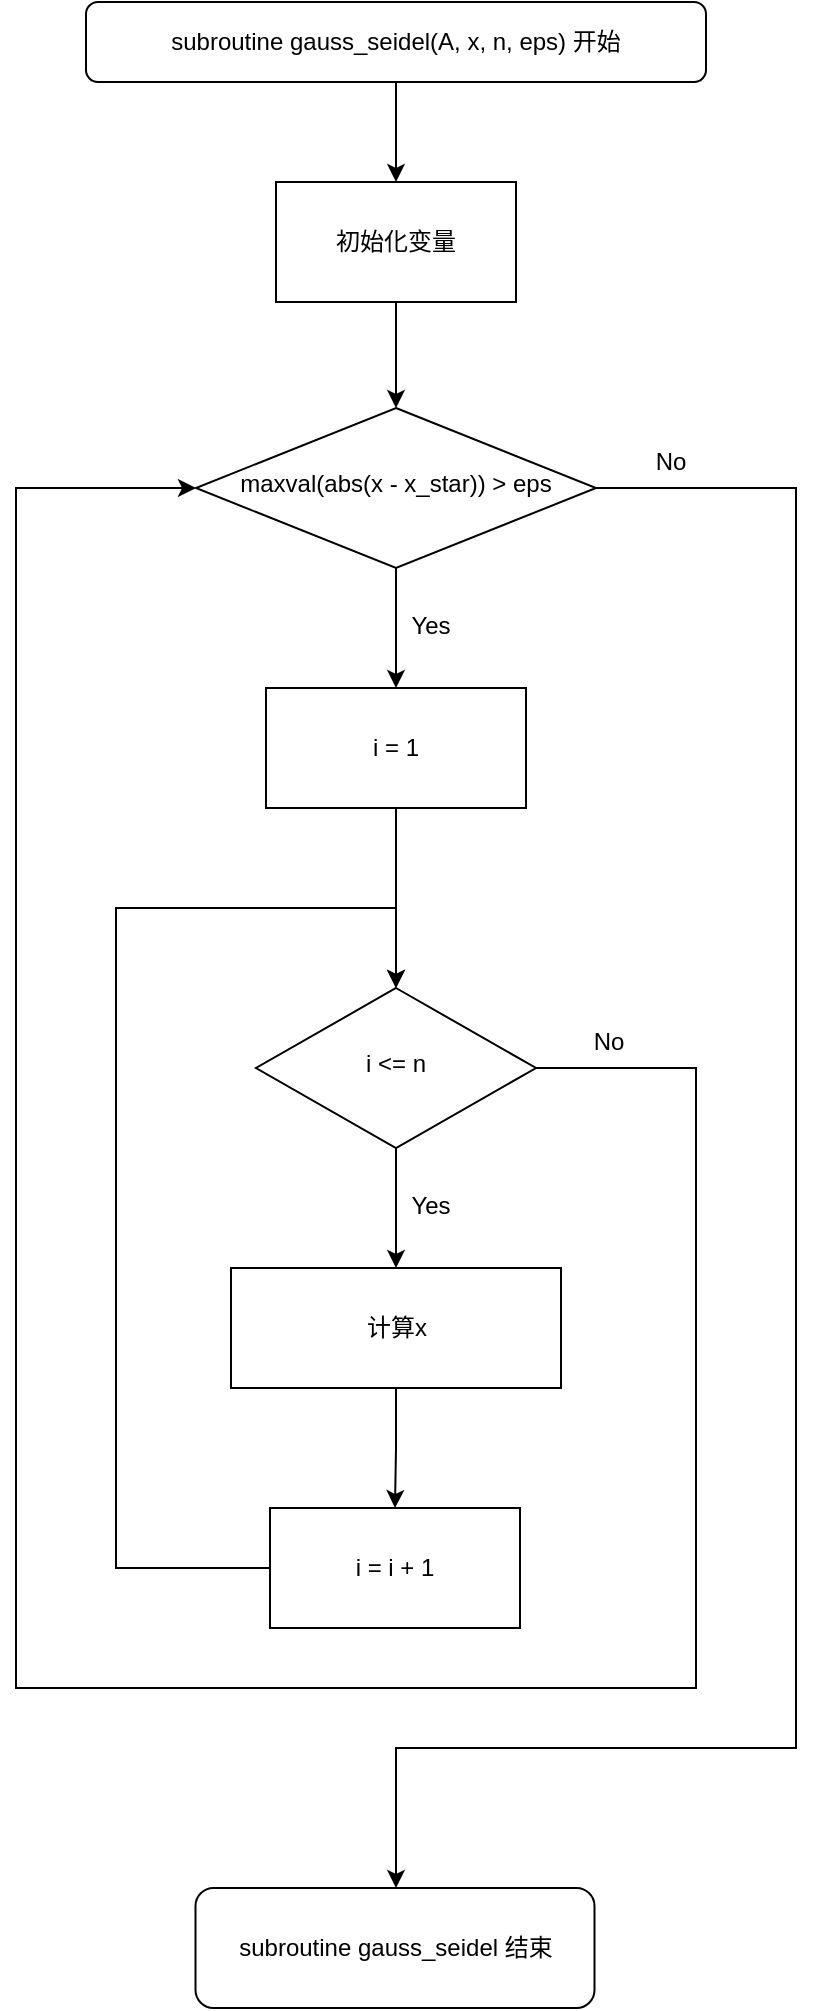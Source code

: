 <mxfile version="15.6.8" type="device"><diagram id="C5RBs43oDa-KdzZeNtuy" name="Page-1"><mxGraphModel dx="1278" dy="529" grid="1" gridSize="10" guides="1" tooltips="1" connect="1" arrows="1" fold="1" page="1" pageScale="1" pageWidth="827" pageHeight="1169" math="0" shadow="0"><root><mxCell id="WIyWlLk6GJQsqaUBKTNV-0"/><mxCell id="WIyWlLk6GJQsqaUBKTNV-1" parent="WIyWlLk6GJQsqaUBKTNV-0"/><mxCell id="moeOHrMzKAvOVx0oSZz9-0" style="edgeStyle=orthogonalEdgeStyle;rounded=0;orthogonalLoop=1;jettySize=auto;html=1;entryX=0.5;entryY=0;entryDx=0;entryDy=0;" parent="WIyWlLk6GJQsqaUBKTNV-1" source="WIyWlLk6GJQsqaUBKTNV-3" target="FDvQrYrK8QlF2wxkQufF-5" edge="1"><mxGeometry relative="1" as="geometry"/></mxCell><mxCell id="WIyWlLk6GJQsqaUBKTNV-3" value="subroutine gauss_seidel(A, x, n, eps) 开始" style="rounded=1;whiteSpace=wrap;html=1;fontSize=12;glass=0;strokeWidth=1;shadow=0;" parent="WIyWlLk6GJQsqaUBKTNV-1" vertex="1"><mxGeometry x="65" y="87" width="310" height="40" as="geometry"/></mxCell><mxCell id="FDvQrYrK8QlF2wxkQufF-14" style="edgeStyle=orthogonalEdgeStyle;rounded=0;orthogonalLoop=1;jettySize=auto;html=1;" parent="WIyWlLk6GJQsqaUBKTNV-1" source="WIyWlLk6GJQsqaUBKTNV-10" target="FDvQrYrK8QlF2wxkQufF-7" edge="1"><mxGeometry relative="1" as="geometry"/></mxCell><mxCell id="moeOHrMzKAvOVx0oSZz9-21" style="edgeStyle=orthogonalEdgeStyle;rounded=0;orthogonalLoop=1;jettySize=auto;html=1;" parent="WIyWlLk6GJQsqaUBKTNV-1" source="WIyWlLk6GJQsqaUBKTNV-10" edge="1"><mxGeometry relative="1" as="geometry"><Array as="points"><mxPoint x="420" y="330"/><mxPoint x="420" y="960"/><mxPoint x="220" y="960"/><mxPoint x="220" y="1030"/></Array><mxPoint x="220" y="1030" as="targetPoint"/></mxGeometry></mxCell><mxCell id="WIyWlLk6GJQsqaUBKTNV-10" value="maxval(abs(x - x_star)) &amp;gt; eps" style="rhombus;whiteSpace=wrap;html=1;shadow=0;fontFamily=Helvetica;fontSize=12;align=center;strokeWidth=1;spacing=6;spacingTop=-4;" parent="WIyWlLk6GJQsqaUBKTNV-1" vertex="1"><mxGeometry x="120" y="290" width="200" height="80" as="geometry"/></mxCell><mxCell id="FDvQrYrK8QlF2wxkQufF-6" value="" style="edgeStyle=orthogonalEdgeStyle;rounded=0;orthogonalLoop=1;jettySize=auto;html=1;" parent="WIyWlLk6GJQsqaUBKTNV-1" source="FDvQrYrK8QlF2wxkQufF-5" target="WIyWlLk6GJQsqaUBKTNV-10" edge="1"><mxGeometry relative="1" as="geometry"/></mxCell><mxCell id="FDvQrYrK8QlF2wxkQufF-5" value="初始化变量" style="rounded=0;whiteSpace=wrap;html=1;" parent="WIyWlLk6GJQsqaUBKTNV-1" vertex="1"><mxGeometry x="160" y="177" width="120" height="60" as="geometry"/></mxCell><mxCell id="moeOHrMzKAvOVx0oSZz9-18" style="edgeStyle=orthogonalEdgeStyle;rounded=0;orthogonalLoop=1;jettySize=auto;html=1;entryX=0.5;entryY=0;entryDx=0;entryDy=0;" parent="WIyWlLk6GJQsqaUBKTNV-1" source="FDvQrYrK8QlF2wxkQufF-7" target="FDvQrYrK8QlF2wxkQufF-25" edge="1"><mxGeometry relative="1" as="geometry"/></mxCell><mxCell id="FDvQrYrK8QlF2wxkQufF-7" value="i = 1" style="rounded=0;whiteSpace=wrap;html=1;" parent="WIyWlLk6GJQsqaUBKTNV-1" vertex="1"><mxGeometry x="155" y="430" width="130" height="60" as="geometry"/></mxCell><mxCell id="FDvQrYrK8QlF2wxkQufF-16" value="Yes" style="text;html=1;resizable=0;autosize=1;align=center;verticalAlign=middle;points=[];fillColor=none;strokeColor=none;rounded=0;" parent="WIyWlLk6GJQsqaUBKTNV-1" vertex="1"><mxGeometry x="222" y="389" width="30" height="20" as="geometry"/></mxCell><mxCell id="FDvQrYrK8QlF2wxkQufF-22" value="No" style="text;html=1;resizable=0;autosize=1;align=center;verticalAlign=middle;points=[];fillColor=none;strokeColor=none;rounded=0;" parent="WIyWlLk6GJQsqaUBKTNV-1" vertex="1"><mxGeometry x="342" y="307" width="30" height="20" as="geometry"/></mxCell><mxCell id="FDvQrYrK8QlF2wxkQufF-24" style="edgeStyle=orthogonalEdgeStyle;rounded=0;orthogonalLoop=1;jettySize=auto;html=1;" parent="WIyWlLk6GJQsqaUBKTNV-1" source="FDvQrYrK8QlF2wxkQufF-25" edge="1"><mxGeometry relative="1" as="geometry"><mxPoint x="120" y="330" as="targetPoint"/><Array as="points"><mxPoint x="370" y="620"/><mxPoint x="370" y="930"/><mxPoint x="30" y="930"/><mxPoint x="30" y="330"/></Array></mxGeometry></mxCell><mxCell id="moeOHrMzKAvOVx0oSZz9-20" style="edgeStyle=orthogonalEdgeStyle;rounded=0;orthogonalLoop=1;jettySize=auto;html=1;entryX=0.5;entryY=0;entryDx=0;entryDy=0;" parent="WIyWlLk6GJQsqaUBKTNV-1" source="FDvQrYrK8QlF2wxkQufF-25" target="moeOHrMzKAvOVx0oSZz9-1" edge="1"><mxGeometry relative="1" as="geometry"/></mxCell><mxCell id="FDvQrYrK8QlF2wxkQufF-25" value="i &amp;lt;= n" style="rhombus;whiteSpace=wrap;html=1;shadow=0;fontFamily=Helvetica;fontSize=12;align=center;strokeWidth=1;spacing=6;spacingTop=-4;" parent="WIyWlLk6GJQsqaUBKTNV-1" vertex="1"><mxGeometry x="150" y="580" width="140" height="80" as="geometry"/></mxCell><mxCell id="FDvQrYrK8QlF2wxkQufF-26" style="edgeStyle=orthogonalEdgeStyle;rounded=0;orthogonalLoop=1;jettySize=auto;html=1;exitX=0;exitY=0.5;exitDx=0;exitDy=0;" parent="WIyWlLk6GJQsqaUBKTNV-1" target="FDvQrYrK8QlF2wxkQufF-25" edge="1" source="moeOHrMzKAvOVx0oSZz9-16"><mxGeometry relative="1" as="geometry"><mxPoint x="30" y="550" as="targetPoint"/><Array as="points"><mxPoint x="80" y="870"/><mxPoint x="80" y="540"/><mxPoint x="220" y="540"/></Array><mxPoint x="170" y="750" as="sourcePoint"/></mxGeometry></mxCell><mxCell id="FDvQrYrK8QlF2wxkQufF-28" value="Yes" style="text;html=1;resizable=0;autosize=1;align=center;verticalAlign=middle;points=[];fillColor=none;strokeColor=none;rounded=0;" parent="WIyWlLk6GJQsqaUBKTNV-1" vertex="1"><mxGeometry x="222" y="679" width="30" height="20" as="geometry"/></mxCell><mxCell id="FDvQrYrK8QlF2wxkQufF-30" value="No" style="text;html=1;resizable=0;autosize=1;align=center;verticalAlign=middle;points=[];fillColor=none;strokeColor=none;rounded=0;" parent="WIyWlLk6GJQsqaUBKTNV-1" vertex="1"><mxGeometry x="311" y="597" width="30" height="20" as="geometry"/></mxCell><mxCell id="IUeCC46KKBrNK9LTO7Fz-1" style="edgeStyle=orthogonalEdgeStyle;rounded=0;orthogonalLoop=1;jettySize=auto;html=1;entryX=0.5;entryY=0;entryDx=0;entryDy=0;" edge="1" parent="WIyWlLk6GJQsqaUBKTNV-1" source="moeOHrMzKAvOVx0oSZz9-1" target="moeOHrMzKAvOVx0oSZz9-16"><mxGeometry relative="1" as="geometry"/></mxCell><mxCell id="moeOHrMzKAvOVx0oSZz9-1" value="计算x" style="rounded=0;whiteSpace=wrap;html=1;" parent="WIyWlLk6GJQsqaUBKTNV-1" vertex="1"><mxGeometry x="137.5" y="720" width="165" height="60" as="geometry"/></mxCell><mxCell id="moeOHrMzKAvOVx0oSZz9-16" value="i = i + 1" style="rounded=0;whiteSpace=wrap;html=1;" parent="WIyWlLk6GJQsqaUBKTNV-1" vertex="1"><mxGeometry x="157" y="840" width="125" height="60" as="geometry"/></mxCell><mxCell id="IUeCC46KKBrNK9LTO7Fz-2" value="subroutine&amp;nbsp;gauss_seidel 结束" style="rounded=1;whiteSpace=wrap;html=1;" vertex="1" parent="WIyWlLk6GJQsqaUBKTNV-1"><mxGeometry x="119.75" y="1030" width="199.5" height="60" as="geometry"/></mxCell></root></mxGraphModel></diagram></mxfile>